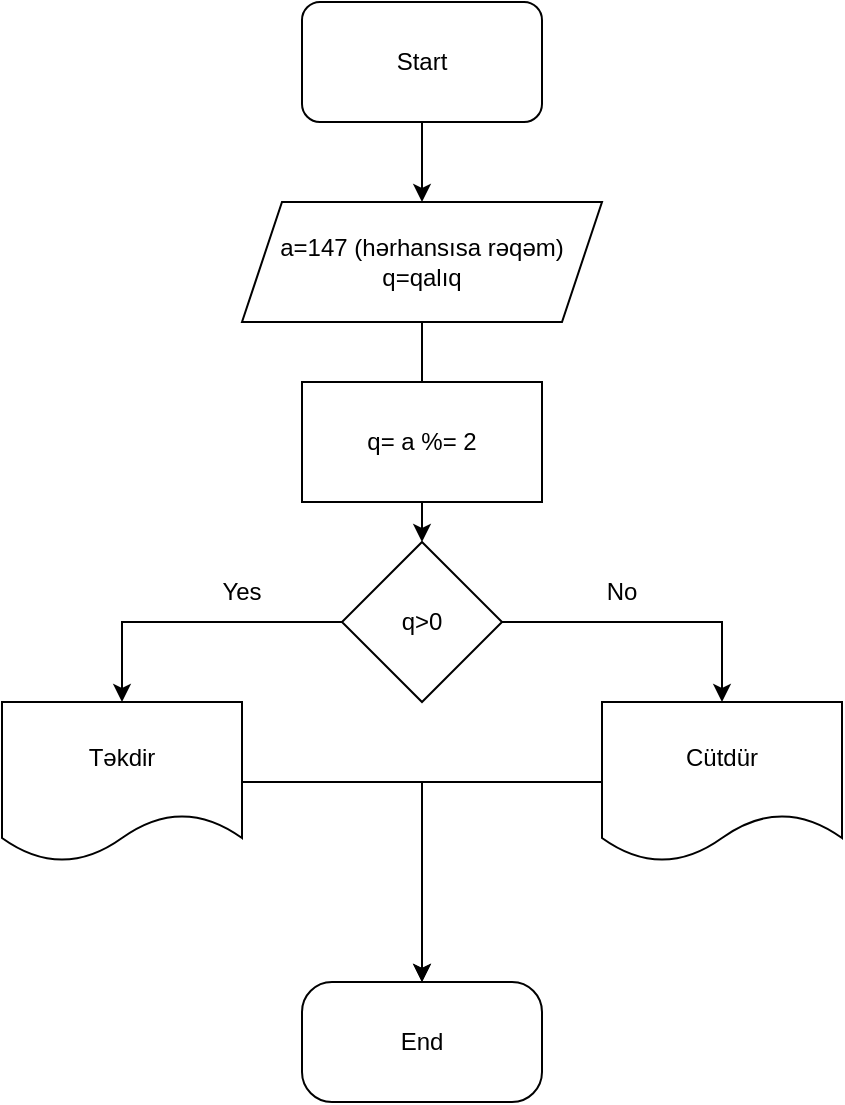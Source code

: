 <mxfile version="16.3.0" type="device"><diagram id="1NTXpLBEQcgaGlZJ8CqT" name="Page-1"><mxGraphModel dx="1038" dy="547" grid="1" gridSize="10" guides="1" tooltips="1" connect="1" arrows="1" fold="1" page="1" pageScale="1" pageWidth="850" pageHeight="1100" math="0" shadow="0"><root><mxCell id="0"/><mxCell id="1" parent="0"/><mxCell id="P1x8scQU-HRAIyE1Ib3z-4" style="edgeStyle=orthogonalEdgeStyle;rounded=0;orthogonalLoop=1;jettySize=auto;html=1;exitX=0.5;exitY=1;exitDx=0;exitDy=0;" parent="1" source="P1x8scQU-HRAIyE1Ib3z-1" target="P1x8scQU-HRAIyE1Ib3z-3" edge="1"><mxGeometry relative="1" as="geometry"/></mxCell><mxCell id="P1x8scQU-HRAIyE1Ib3z-1" value="Start" style="rounded=1;whiteSpace=wrap;html=1;" parent="1" vertex="1"><mxGeometry x="350" y="30" width="120" height="60" as="geometry"/></mxCell><mxCell id="P1x8scQU-HRAIyE1Ib3z-2" value="End" style="rounded=1;whiteSpace=wrap;html=1;arcSize=25;" parent="1" vertex="1"><mxGeometry x="350" y="520" width="120" height="60" as="geometry"/></mxCell><mxCell id="P1x8scQU-HRAIyE1Ib3z-6" value="" style="edgeStyle=orthogonalEdgeStyle;rounded=0;orthogonalLoop=1;jettySize=auto;html=1;" parent="1" source="P1x8scQU-HRAIyE1Ib3z-3" target="P1x8scQU-HRAIyE1Ib3z-5" edge="1"><mxGeometry relative="1" as="geometry"/></mxCell><mxCell id="P1x8scQU-HRAIyE1Ib3z-3" value="a=147 (hərhansısa rəqəm)&lt;br&gt;q=qalıq" style="shape=parallelogram;perimeter=parallelogramPerimeter;whiteSpace=wrap;html=1;fixedSize=1;" parent="1" vertex="1"><mxGeometry x="320" y="130" width="180" height="60" as="geometry"/></mxCell><mxCell id="P1x8scQU-HRAIyE1Ib3z-8" style="edgeStyle=orthogonalEdgeStyle;rounded=0;orthogonalLoop=1;jettySize=auto;html=1;entryX=0.5;entryY=0;entryDx=0;entryDy=0;" parent="1" source="P1x8scQU-HRAIyE1Ib3z-5" target="P1x8scQU-HRAIyE1Ib3z-7" edge="1"><mxGeometry relative="1" as="geometry"/></mxCell><mxCell id="P1x8scQU-HRAIyE1Ib3z-10" style="edgeStyle=orthogonalEdgeStyle;rounded=0;orthogonalLoop=1;jettySize=auto;html=1;entryX=0.5;entryY=0;entryDx=0;entryDy=0;" parent="1" source="P1x8scQU-HRAIyE1Ib3z-5" target="P1x8scQU-HRAIyE1Ib3z-9" edge="1"><mxGeometry relative="1" as="geometry"/></mxCell><mxCell id="P1x8scQU-HRAIyE1Ib3z-5" value="q&amp;gt;0" style="rhombus;whiteSpace=wrap;html=1;" parent="1" vertex="1"><mxGeometry x="370" y="300" width="80" height="80" as="geometry"/></mxCell><mxCell id="P1x8scQU-HRAIyE1Ib3z-14" style="edgeStyle=orthogonalEdgeStyle;rounded=0;orthogonalLoop=1;jettySize=auto;html=1;entryX=0.5;entryY=0;entryDx=0;entryDy=0;" parent="1" source="P1x8scQU-HRAIyE1Ib3z-7" target="P1x8scQU-HRAIyE1Ib3z-2" edge="1"><mxGeometry relative="1" as="geometry"/></mxCell><mxCell id="P1x8scQU-HRAIyE1Ib3z-7" value="Cütdür" style="shape=document;whiteSpace=wrap;html=1;boundedLbl=1;" parent="1" vertex="1"><mxGeometry x="500" y="380" width="120" height="80" as="geometry"/></mxCell><mxCell id="P1x8scQU-HRAIyE1Ib3z-13" style="edgeStyle=orthogonalEdgeStyle;rounded=0;orthogonalLoop=1;jettySize=auto;html=1;entryX=0.5;entryY=0;entryDx=0;entryDy=0;" parent="1" source="P1x8scQU-HRAIyE1Ib3z-9" target="P1x8scQU-HRAIyE1Ib3z-2" edge="1"><mxGeometry relative="1" as="geometry"/></mxCell><mxCell id="P1x8scQU-HRAIyE1Ib3z-9" value="Təkdir" style="shape=document;whiteSpace=wrap;html=1;boundedLbl=1;" parent="1" vertex="1"><mxGeometry x="200" y="380" width="120" height="80" as="geometry"/></mxCell><mxCell id="P1x8scQU-HRAIyE1Ib3z-11" value="Yes" style="text;html=1;strokeColor=none;fillColor=none;align=center;verticalAlign=middle;whiteSpace=wrap;rounded=0;" parent="1" vertex="1"><mxGeometry x="290" y="310" width="60" height="30" as="geometry"/></mxCell><mxCell id="P1x8scQU-HRAIyE1Ib3z-12" value="No" style="text;html=1;strokeColor=none;fillColor=none;align=center;verticalAlign=middle;whiteSpace=wrap;rounded=0;" parent="1" vertex="1"><mxGeometry x="480" y="310" width="60" height="30" as="geometry"/></mxCell><mxCell id="wgqAW93-5x769oDI_hou-1" value="q= a %= 2" style="rounded=0;whiteSpace=wrap;html=1;" vertex="1" parent="1"><mxGeometry x="350" y="220" width="120" height="60" as="geometry"/></mxCell></root></mxGraphModel></diagram></mxfile>